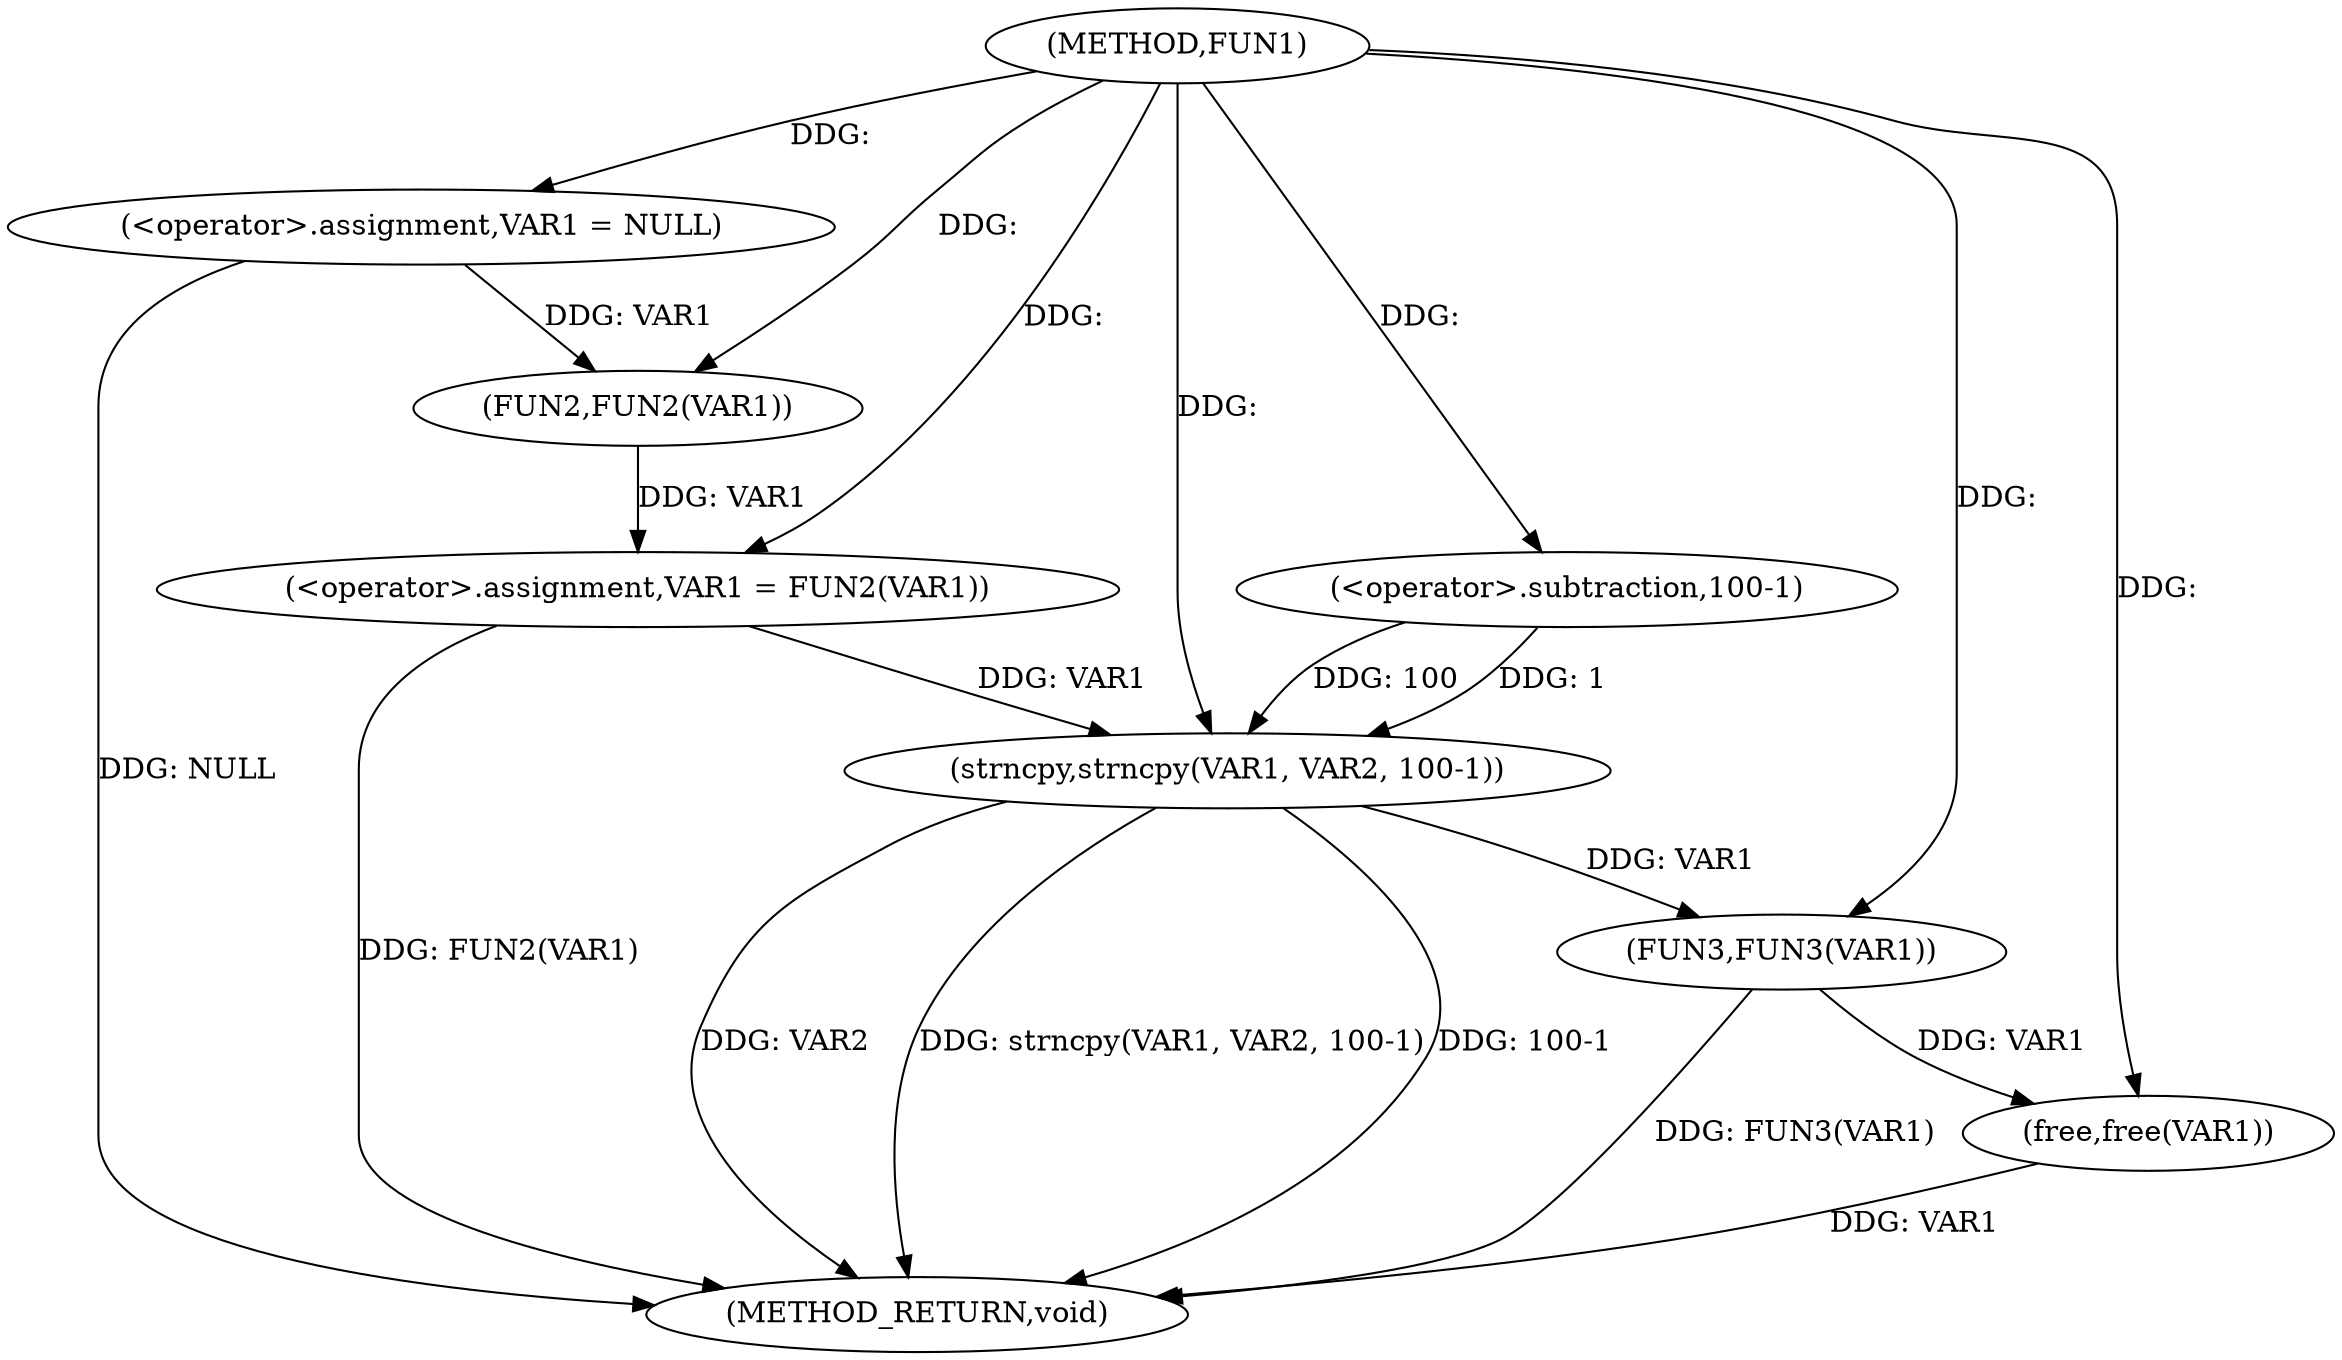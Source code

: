 digraph FUN1 {  
"1000100" [label = "(METHOD,FUN1)" ]
"1000122" [label = "(METHOD_RETURN,void)" ]
"1000103" [label = "(<operator>.assignment,VAR1 = NULL)" ]
"1000106" [label = "(<operator>.assignment,VAR1 = FUN2(VAR1))" ]
"1000108" [label = "(FUN2,FUN2(VAR1))" ]
"1000112" [label = "(strncpy,strncpy(VAR1, VAR2, 100-1))" ]
"1000115" [label = "(<operator>.subtraction,100-1)" ]
"1000118" [label = "(FUN3,FUN3(VAR1))" ]
"1000120" [label = "(free,free(VAR1))" ]
  "1000106" -> "1000122"  [ label = "DDG: FUN2(VAR1)"] 
  "1000103" -> "1000122"  [ label = "DDG: NULL"] 
  "1000112" -> "1000122"  [ label = "DDG: VAR2"] 
  "1000118" -> "1000122"  [ label = "DDG: FUN3(VAR1)"] 
  "1000112" -> "1000122"  [ label = "DDG: strncpy(VAR1, VAR2, 100-1)"] 
  "1000112" -> "1000122"  [ label = "DDG: 100-1"] 
  "1000120" -> "1000122"  [ label = "DDG: VAR1"] 
  "1000100" -> "1000103"  [ label = "DDG: "] 
  "1000108" -> "1000106"  [ label = "DDG: VAR1"] 
  "1000100" -> "1000106"  [ label = "DDG: "] 
  "1000103" -> "1000108"  [ label = "DDG: VAR1"] 
  "1000100" -> "1000108"  [ label = "DDG: "] 
  "1000106" -> "1000112"  [ label = "DDG: VAR1"] 
  "1000100" -> "1000112"  [ label = "DDG: "] 
  "1000115" -> "1000112"  [ label = "DDG: 100"] 
  "1000115" -> "1000112"  [ label = "DDG: 1"] 
  "1000100" -> "1000115"  [ label = "DDG: "] 
  "1000112" -> "1000118"  [ label = "DDG: VAR1"] 
  "1000100" -> "1000118"  [ label = "DDG: "] 
  "1000118" -> "1000120"  [ label = "DDG: VAR1"] 
  "1000100" -> "1000120"  [ label = "DDG: "] 
}

